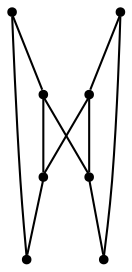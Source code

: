 graph {
  node [shape=point,comment="{\"directed\":false,\"doi\":\"10.1007/978-3-030-68766-3_32\",\"figure\":\"10\"}"]

  v0 [pos="838.8378036234076,288.82599059507675"]
  v1 [pos="911.0774096520064,388.84069784776"]
  v2 [pos="838.8378036234076,388.84069784776"]
  v3 [pos="911.0774096520063,288.82599059507675"]
  v4 [pos="766.605430777322,288.82599059507675"]
  v5 [pos="983.309782498092,388.84069784776"]
  v6 [pos="766.605430777322,388.84069784776"]
  v7 [pos="983.309782498092,288.82599059507675"]

  v0 -- v1 [id="-1",pos="838.8378036234076,288.82599059507675 835.1330152314924,322.16422634597114 859.211914184322,355.50246209686554 911.0774096520064,388.84069784776"]
  v6 -- v2 [id="-3",pos="766.605430777322,388.84069784776 838.8378036234076,388.84069784776 838.8378036234076,388.84069784776 838.8378036234076,388.84069784776"]
  v2 -- v1 [id="-4",pos="838.8378036234076,388.84069784776 911.0774096520064,388.84069784776 911.0774096520064,388.84069784776 911.0774096520064,388.84069784776"]
  v1 -- v5 [id="-5",pos="911.0774096520064,388.84069784776 983.309782498092,388.84069784776 983.309782498092,388.84069784776 983.309782498092,388.84069784776"]
  v4 -- v0 [id="-8",pos="766.605430777322,288.82599059507675 838.8378036234076,288.82599059507675 838.8378036234076,288.82599059507675 838.8378036234076,288.82599059507675"]
  v0 -- v3 [id="-9",pos="838.8378036234076,288.82599059507675 911.0774096520063,288.82599059507675 911.0774096520063,288.82599059507675 911.0774096520063,288.82599059507675"]
  v3 -- v7 [id="-10",pos="911.0774096520063,288.82599059507675 983.309782498092,288.82599059507675 983.309782498092,288.82599059507675 983.309782498092,288.82599059507675"]
  v6 -- v7 [id="-18",pos="766.605430777322,388.84069784776 811.0583131142307,355.50246209686554 883.2906859603164,322.16422634597114 983.309782498092,288.82599059507675"]
  v4 -- v5 [id="-19",pos="766.605430777322,288.82599059507675 833.2827194533188,322.16422634597114 916.6293302983147,355.50246209686554 983.309782498092,388.84069784776"]
  v2 -- v3 [id="-20",pos="838.8378036234076,388.84069784776 879.5859611568188,355.50246209686554 903.6647965212308,322.16422634597114 911.0774096520063,288.82599059507675"]
}